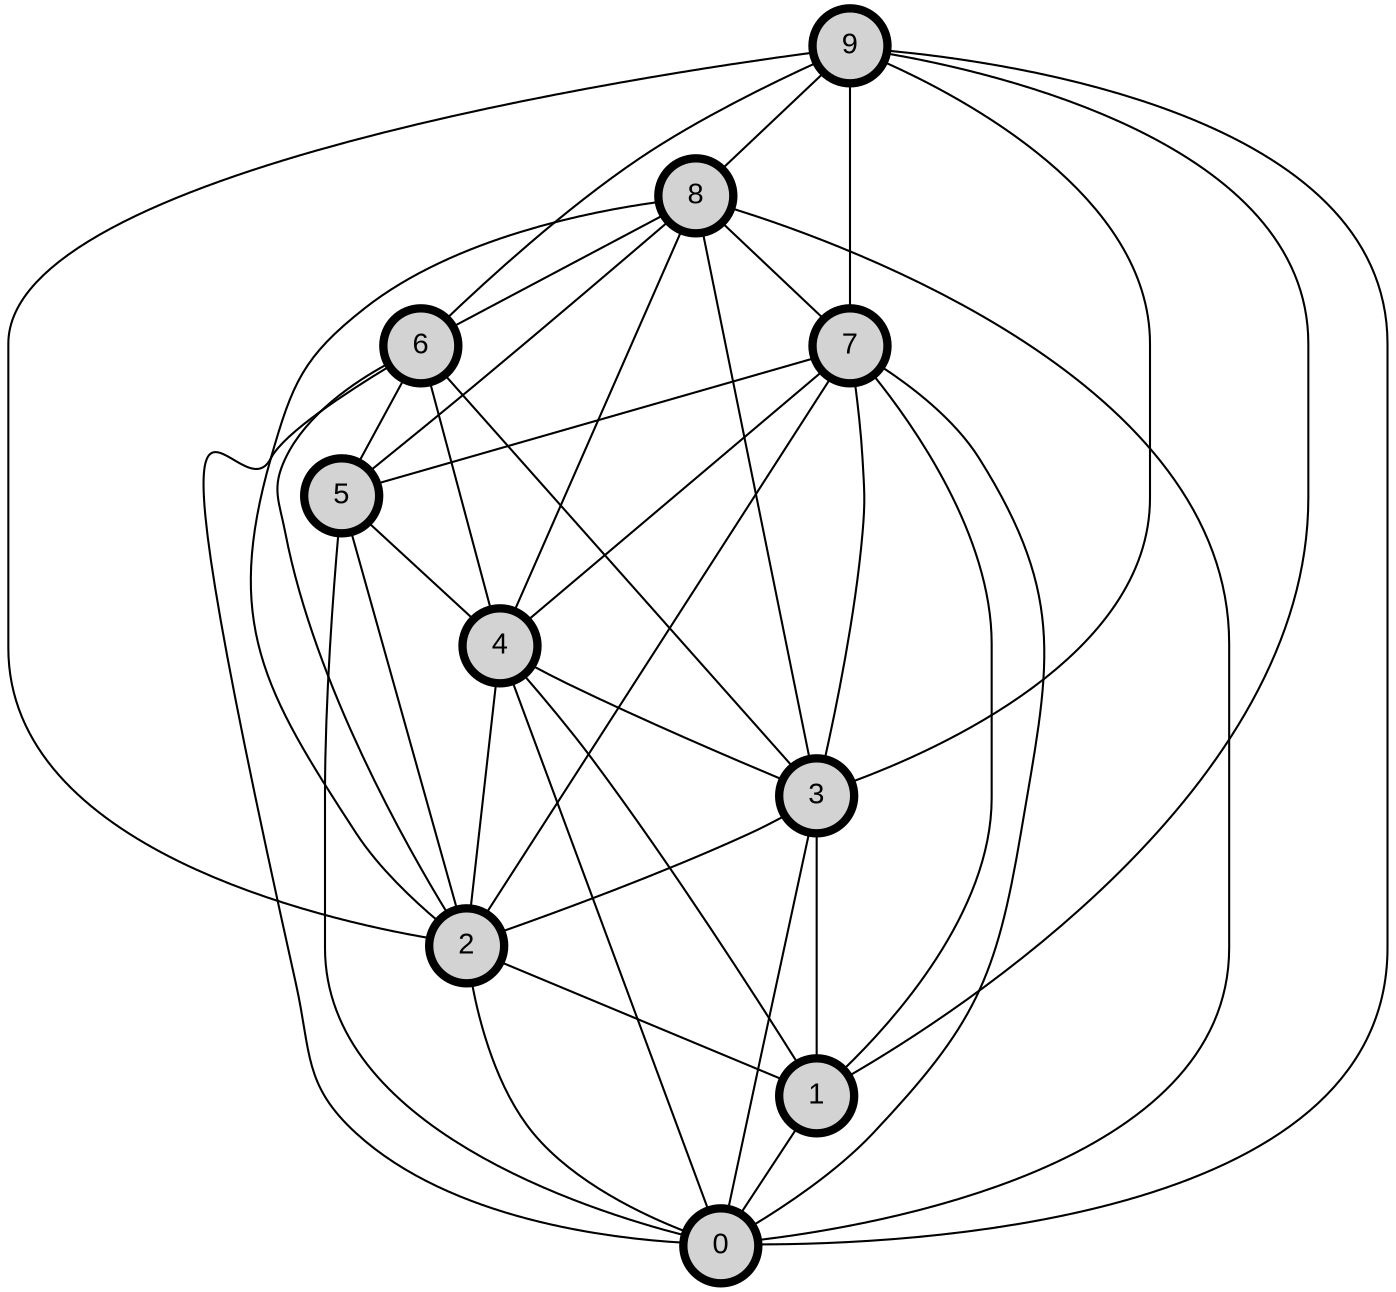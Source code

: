 graph my_graph {
node [ fontname = Arial, style="filled,setlinewidth(4)", shape=circle ]
node0 [ label = "0" ]
node1 [ label = "1" ]
node2 [ label = "2" ]
node3 [ label = "3" ]
node4 [ label = "4" ]
node5 [ label = "5" ]
node6 [ label = "6" ]
node7 [ label = "7" ]
node8 [ label = "8" ]
node9 [ label = "9" ]

node1 -- node0
node2 -- node0
node2 -- node1
node3 -- node0
node3 -- node1
node3 -- node2
node4 -- node0
node4 -- node1
node4 -- node2
node4 -- node3
node5 -- node0
node5 -- node2
node5 -- node4
node6 -- node0
node6 -- node2
node6 -- node3
node6 -- node4
node6 -- node5
node7 -- node0
node7 -- node1
node7 -- node2
node7 -- node3
node7 -- node4
node7 -- node5
node8 -- node0
node8 -- node2
node8 -- node3
node8 -- node4
node8 -- node5
node8 -- node6
node8 -- node7
node9 -- node0
node9 -- node1
node9 -- node2
node9 -- node3
node9 -- node6
node9 -- node7
node9 -- node8
}